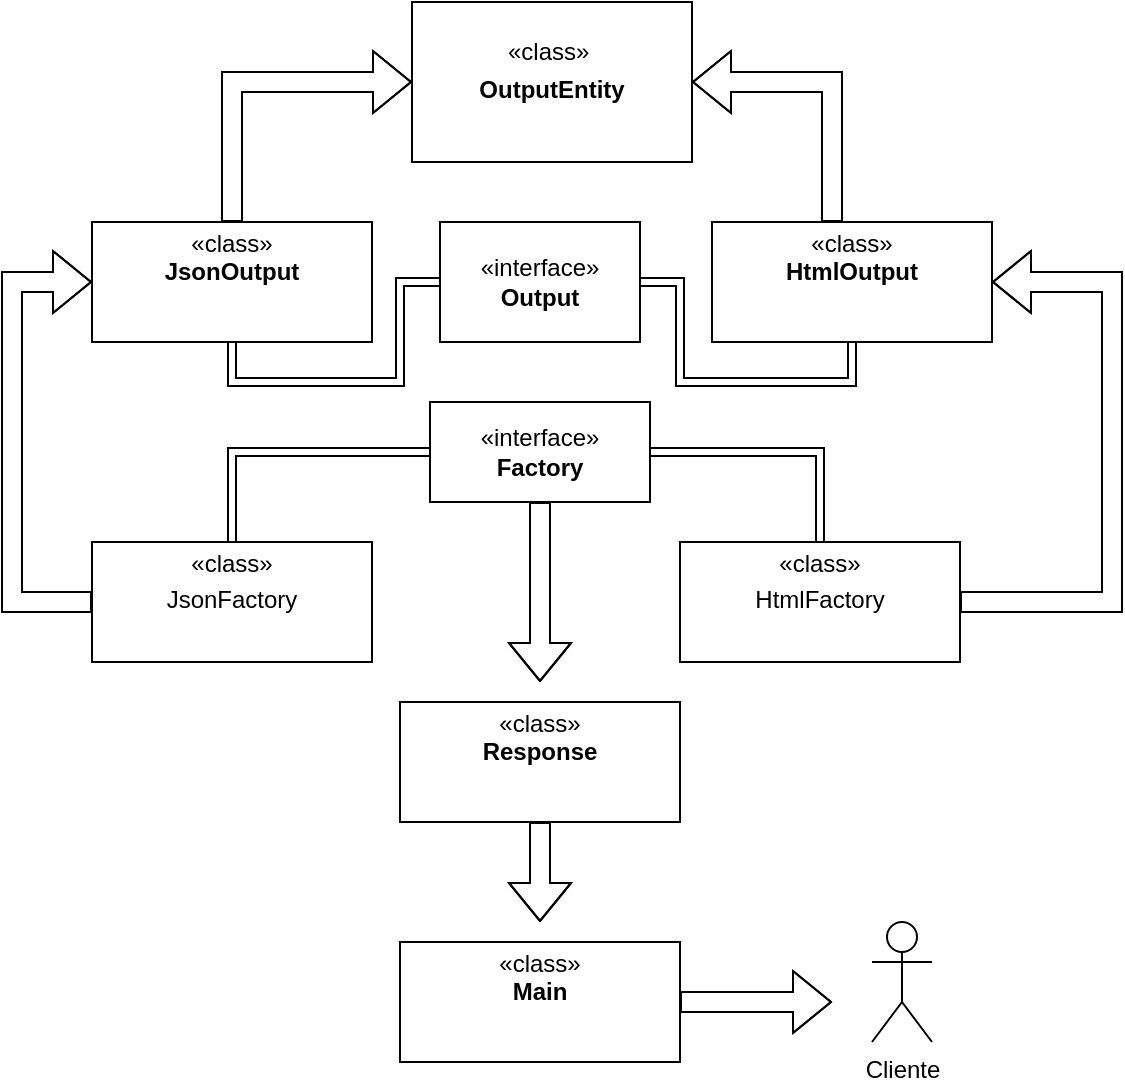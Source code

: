 <mxfile version="21.3.2" type="device">
  <diagram id="C5RBs43oDa-KdzZeNtuy" name="Page-1">
    <mxGraphModel dx="778" dy="342" grid="1" gridSize="10" guides="1" tooltips="1" connect="1" arrows="1" fold="1" page="1" pageScale="1" pageWidth="827" pageHeight="1169" background="none" math="0" shadow="0">
      <root>
        <mxCell id="WIyWlLk6GJQsqaUBKTNV-0" />
        <mxCell id="WIyWlLk6GJQsqaUBKTNV-1" parent="WIyWlLk6GJQsqaUBKTNV-0" />
        <mxCell id="dOBiIC0QyjtZ4I4BgCeR-14" style="edgeStyle=orthogonalEdgeStyle;shape=link;rounded=0;orthogonalLoop=1;jettySize=auto;html=1;entryX=0.5;entryY=1;entryDx=0;entryDy=0;" edge="1" parent="WIyWlLk6GJQsqaUBKTNV-1" source="dOBiIC0QyjtZ4I4BgCeR-1" target="dOBiIC0QyjtZ4I4BgCeR-3">
          <mxGeometry relative="1" as="geometry" />
        </mxCell>
        <mxCell id="dOBiIC0QyjtZ4I4BgCeR-15" style="edgeStyle=orthogonalEdgeStyle;shape=link;rounded=0;orthogonalLoop=1;jettySize=auto;html=1;entryX=0.5;entryY=1;entryDx=0;entryDy=0;" edge="1" parent="WIyWlLk6GJQsqaUBKTNV-1" source="dOBiIC0QyjtZ4I4BgCeR-1" target="dOBiIC0QyjtZ4I4BgCeR-4">
          <mxGeometry relative="1" as="geometry" />
        </mxCell>
        <mxCell id="dOBiIC0QyjtZ4I4BgCeR-1" value="«interface»&lt;br&gt;&lt;b&gt;Output&lt;/b&gt;" style="html=1;whiteSpace=wrap;" vertex="1" parent="WIyWlLk6GJQsqaUBKTNV-1">
          <mxGeometry x="224" y="140" width="100" height="60" as="geometry" />
        </mxCell>
        <mxCell id="dOBiIC0QyjtZ4I4BgCeR-2" value="&lt;p style=&quot;margin:0px;margin-top:4px;text-align:center;&quot;&gt;&lt;br&gt;«class»&lt;b&gt;&amp;nbsp;&lt;/b&gt;&lt;/p&gt;&lt;p style=&quot;margin:0px;margin-top:4px;text-align:center;&quot;&gt;&lt;b&gt;OutputEntity&lt;/b&gt;&lt;/p&gt;" style="verticalAlign=top;align=left;overflow=fill;fontSize=12;fontFamily=Helvetica;html=1;whiteSpace=wrap;" vertex="1" parent="WIyWlLk6GJQsqaUBKTNV-1">
          <mxGeometry x="210" y="30" width="140" height="80" as="geometry" />
        </mxCell>
        <mxCell id="dOBiIC0QyjtZ4I4BgCeR-32" style="edgeStyle=orthogonalEdgeStyle;shape=flexArrow;rounded=0;orthogonalLoop=1;jettySize=auto;html=1;entryX=0;entryY=0.5;entryDx=0;entryDy=0;" edge="1" parent="WIyWlLk6GJQsqaUBKTNV-1" source="dOBiIC0QyjtZ4I4BgCeR-3" target="dOBiIC0QyjtZ4I4BgCeR-2">
          <mxGeometry relative="1" as="geometry">
            <Array as="points">
              <mxPoint x="120" y="70" />
            </Array>
          </mxGeometry>
        </mxCell>
        <mxCell id="dOBiIC0QyjtZ4I4BgCeR-3" value="&lt;p style=&quot;margin:0px;margin-top:4px;text-align:center;&quot;&gt;«class»&lt;br&gt;&lt;b&gt;JsonOutput&lt;/b&gt;&lt;/p&gt;" style="verticalAlign=top;align=left;overflow=fill;fontSize=12;fontFamily=Helvetica;html=1;whiteSpace=wrap;" vertex="1" parent="WIyWlLk6GJQsqaUBKTNV-1">
          <mxGeometry x="50" y="140" width="140" height="60" as="geometry" />
        </mxCell>
        <mxCell id="dOBiIC0QyjtZ4I4BgCeR-33" style="edgeStyle=orthogonalEdgeStyle;shape=flexArrow;rounded=0;orthogonalLoop=1;jettySize=auto;html=1;entryX=1;entryY=0.5;entryDx=0;entryDy=0;" edge="1" parent="WIyWlLk6GJQsqaUBKTNV-1" source="dOBiIC0QyjtZ4I4BgCeR-4" target="dOBiIC0QyjtZ4I4BgCeR-2">
          <mxGeometry relative="1" as="geometry">
            <Array as="points">
              <mxPoint x="420" y="70" />
            </Array>
          </mxGeometry>
        </mxCell>
        <mxCell id="dOBiIC0QyjtZ4I4BgCeR-4" value="&lt;p style=&quot;margin:0px;margin-top:4px;text-align:center;&quot;&gt;«class»&lt;br&gt;&lt;b&gt;HtmlOutput&lt;/b&gt;&lt;/p&gt;" style="verticalAlign=top;align=left;overflow=fill;fontSize=12;fontFamily=Helvetica;html=1;whiteSpace=wrap;" vertex="1" parent="WIyWlLk6GJQsqaUBKTNV-1">
          <mxGeometry x="360" y="140" width="140" height="60" as="geometry" />
        </mxCell>
        <mxCell id="dOBiIC0QyjtZ4I4BgCeR-20" style="edgeStyle=orthogonalEdgeStyle;shape=link;rounded=0;orthogonalLoop=1;jettySize=auto;html=1;entryX=0.5;entryY=0;entryDx=0;entryDy=0;" edge="1" parent="WIyWlLk6GJQsqaUBKTNV-1" source="dOBiIC0QyjtZ4I4BgCeR-16" target="dOBiIC0QyjtZ4I4BgCeR-17">
          <mxGeometry relative="1" as="geometry" />
        </mxCell>
        <mxCell id="dOBiIC0QyjtZ4I4BgCeR-21" style="edgeStyle=orthogonalEdgeStyle;shape=link;rounded=0;orthogonalLoop=1;jettySize=auto;html=1;entryX=0.5;entryY=0;entryDx=0;entryDy=0;" edge="1" parent="WIyWlLk6GJQsqaUBKTNV-1" source="dOBiIC0QyjtZ4I4BgCeR-16" target="dOBiIC0QyjtZ4I4BgCeR-18">
          <mxGeometry relative="1" as="geometry" />
        </mxCell>
        <mxCell id="dOBiIC0QyjtZ4I4BgCeR-31" style="edgeStyle=orthogonalEdgeStyle;shape=flexArrow;rounded=0;orthogonalLoop=1;jettySize=auto;html=1;" edge="1" parent="WIyWlLk6GJQsqaUBKTNV-1" source="dOBiIC0QyjtZ4I4BgCeR-16">
          <mxGeometry relative="1" as="geometry">
            <mxPoint x="274" y="370" as="targetPoint" />
          </mxGeometry>
        </mxCell>
        <mxCell id="dOBiIC0QyjtZ4I4BgCeR-16" value="«interface»&lt;br&gt;&lt;b&gt;Factory&lt;/b&gt;" style="html=1;whiteSpace=wrap;" vertex="1" parent="WIyWlLk6GJQsqaUBKTNV-1">
          <mxGeometry x="219" y="230" width="110" height="50" as="geometry" />
        </mxCell>
        <mxCell id="dOBiIC0QyjtZ4I4BgCeR-23" style="edgeStyle=orthogonalEdgeStyle;shape=flexArrow;rounded=0;orthogonalLoop=1;jettySize=auto;html=1;entryX=1;entryY=0.5;entryDx=0;entryDy=0;" edge="1" parent="WIyWlLk6GJQsqaUBKTNV-1" source="dOBiIC0QyjtZ4I4BgCeR-17" target="dOBiIC0QyjtZ4I4BgCeR-4">
          <mxGeometry relative="1" as="geometry">
            <Array as="points">
              <mxPoint x="560" y="330" />
              <mxPoint x="560" y="170" />
            </Array>
          </mxGeometry>
        </mxCell>
        <mxCell id="dOBiIC0QyjtZ4I4BgCeR-17" value="&lt;p style=&quot;margin:0px;margin-top:4px;text-align:center;&quot;&gt;«class»&lt;br&gt;&lt;/p&gt;&lt;p style=&quot;margin:0px;margin-top:4px;text-align:center;&quot;&gt;HtmlFactory&lt;/p&gt;" style="verticalAlign=top;align=left;overflow=fill;fontSize=12;fontFamily=Helvetica;html=1;whiteSpace=wrap;" vertex="1" parent="WIyWlLk6GJQsqaUBKTNV-1">
          <mxGeometry x="344" y="300" width="140" height="60" as="geometry" />
        </mxCell>
        <mxCell id="dOBiIC0QyjtZ4I4BgCeR-24" style="edgeStyle=orthogonalEdgeStyle;shape=flexArrow;rounded=0;orthogonalLoop=1;jettySize=auto;html=1;entryX=0;entryY=0.5;entryDx=0;entryDy=0;" edge="1" parent="WIyWlLk6GJQsqaUBKTNV-1" source="dOBiIC0QyjtZ4I4BgCeR-18" target="dOBiIC0QyjtZ4I4BgCeR-3">
          <mxGeometry relative="1" as="geometry">
            <Array as="points">
              <mxPoint x="10" y="330" />
              <mxPoint x="10" y="170" />
            </Array>
          </mxGeometry>
        </mxCell>
        <mxCell id="dOBiIC0QyjtZ4I4BgCeR-18" value="&lt;p style=&quot;margin:0px;margin-top:4px;text-align:center;&quot;&gt;«class»&lt;br&gt;&lt;/p&gt;&lt;p style=&quot;margin:0px;margin-top:4px;text-align:center;&quot;&gt;JsonFactory&lt;/p&gt;" style="verticalAlign=top;align=left;overflow=fill;fontSize=12;fontFamily=Helvetica;html=1;whiteSpace=wrap;" vertex="1" parent="WIyWlLk6GJQsqaUBKTNV-1">
          <mxGeometry x="50" y="300" width="140" height="60" as="geometry" />
        </mxCell>
        <mxCell id="dOBiIC0QyjtZ4I4BgCeR-28" style="edgeStyle=orthogonalEdgeStyle;shape=flexArrow;rounded=0;orthogonalLoop=1;jettySize=auto;html=1;" edge="1" parent="WIyWlLk6GJQsqaUBKTNV-1" source="dOBiIC0QyjtZ4I4BgCeR-25">
          <mxGeometry relative="1" as="geometry">
            <mxPoint x="274" y="490" as="targetPoint" />
          </mxGeometry>
        </mxCell>
        <mxCell id="dOBiIC0QyjtZ4I4BgCeR-25" value="&lt;p style=&quot;margin:0px;margin-top:4px;text-align:center;&quot;&gt;«class»&lt;br&gt;&lt;b&gt;Response&lt;/b&gt;&lt;/p&gt;" style="verticalAlign=top;align=left;overflow=fill;fontSize=12;fontFamily=Helvetica;html=1;whiteSpace=wrap;" vertex="1" parent="WIyWlLk6GJQsqaUBKTNV-1">
          <mxGeometry x="204" y="380" width="140" height="60" as="geometry" />
        </mxCell>
        <mxCell id="dOBiIC0QyjtZ4I4BgCeR-29" style="edgeStyle=orthogonalEdgeStyle;shape=flexArrow;rounded=0;orthogonalLoop=1;jettySize=auto;html=1;" edge="1" parent="WIyWlLk6GJQsqaUBKTNV-1" source="dOBiIC0QyjtZ4I4BgCeR-27">
          <mxGeometry relative="1" as="geometry">
            <mxPoint x="420" y="530" as="targetPoint" />
          </mxGeometry>
        </mxCell>
        <mxCell id="dOBiIC0QyjtZ4I4BgCeR-27" value="&lt;p style=&quot;margin:0px;margin-top:4px;text-align:center;&quot;&gt;«class»&lt;br&gt;&lt;b&gt;Main&lt;/b&gt;&lt;/p&gt;" style="verticalAlign=top;align=left;overflow=fill;fontSize=12;fontFamily=Helvetica;html=1;whiteSpace=wrap;" vertex="1" parent="WIyWlLk6GJQsqaUBKTNV-1">
          <mxGeometry x="204" y="500" width="140" height="60" as="geometry" />
        </mxCell>
        <mxCell id="dOBiIC0QyjtZ4I4BgCeR-30" value="Cliente" style="shape=umlActor;verticalLabelPosition=bottom;verticalAlign=top;html=1;" vertex="1" parent="WIyWlLk6GJQsqaUBKTNV-1">
          <mxGeometry x="440" y="490" width="30" height="60" as="geometry" />
        </mxCell>
      </root>
    </mxGraphModel>
  </diagram>
</mxfile>
